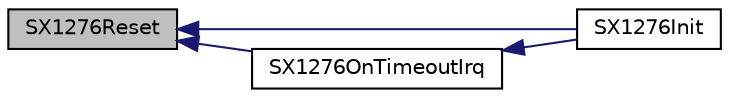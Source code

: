 digraph "SX1276Reset"
{
  edge [fontname="Helvetica",fontsize="10",labelfontname="Helvetica",labelfontsize="10"];
  node [fontname="Helvetica",fontsize="10",shape=record];
  rankdir="LR";
  Node314 [label="SX1276Reset",height=0.2,width=0.4,color="black", fillcolor="grey75", style="filled", fontcolor="black"];
  Node314 -> Node315 [dir="back",color="midnightblue",fontsize="10",style="solid",fontname="Helvetica"];
  Node315 [label="SX1276Init",height=0.2,width=0.4,color="black", fillcolor="white", style="filled",URL="$sx1276_8h.html#a19a9ddff3f878b85e42c7571485fe3c8",tooltip="Initializes the radio "];
  Node314 -> Node316 [dir="back",color="midnightblue",fontsize="10",style="solid",fontname="Helvetica"];
  Node316 [label="SX1276OnTimeoutIrq",height=0.2,width=0.4,color="black", fillcolor="white", style="filled",URL="$sx1276_8c.html#a3eda1c409a0269313a079389593d75cb",tooltip="Tx & Rx timeout timer callback "];
  Node316 -> Node315 [dir="back",color="midnightblue",fontsize="10",style="solid",fontname="Helvetica"];
}
